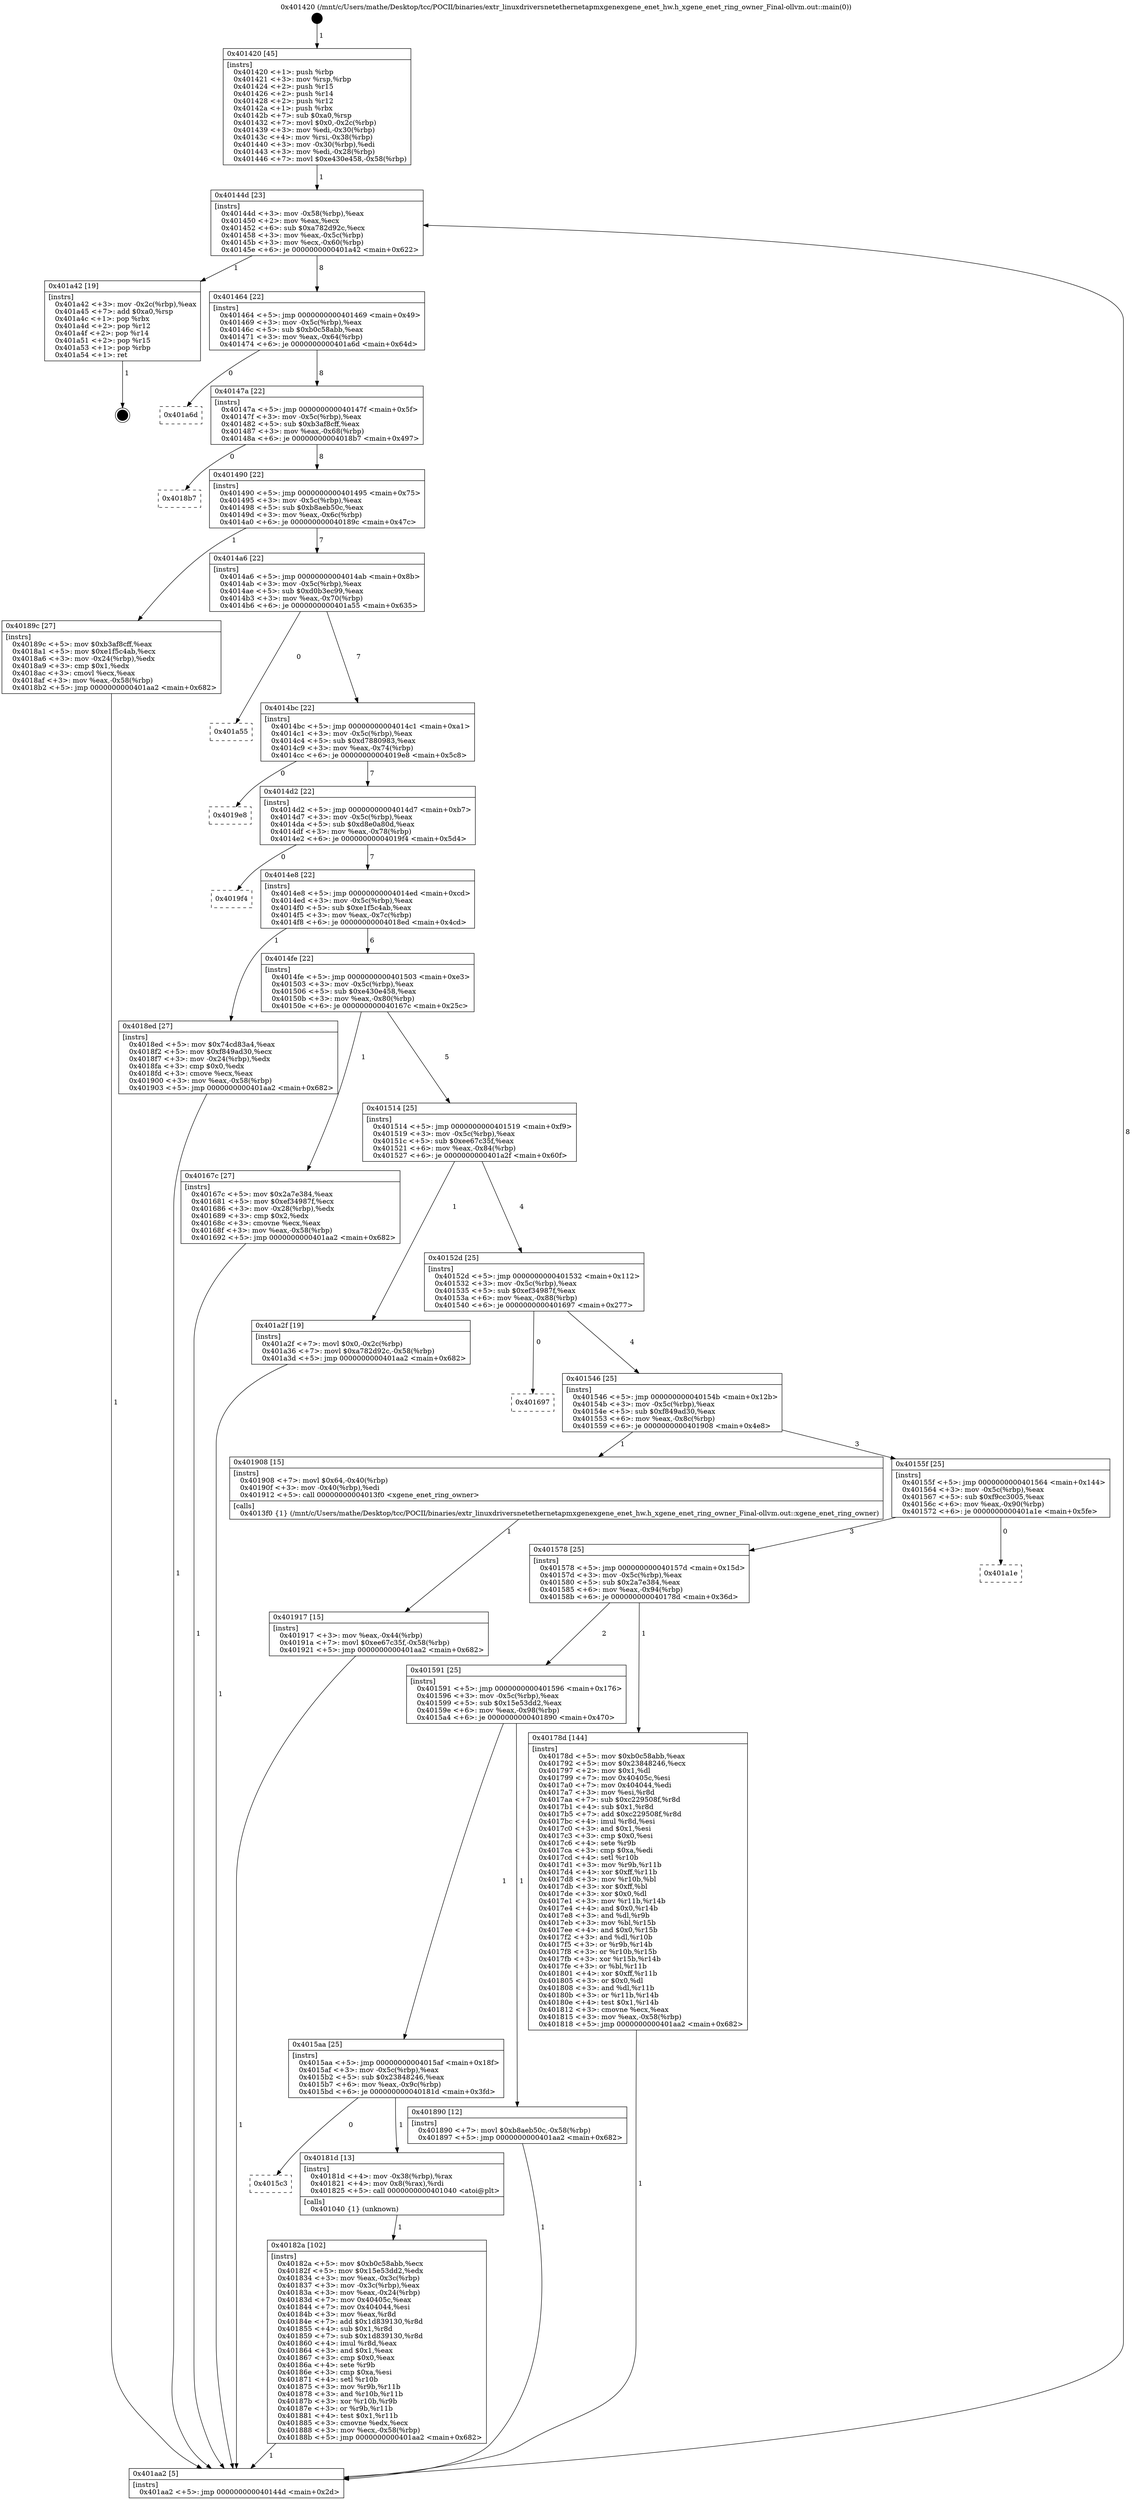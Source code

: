 digraph "0x401420" {
  label = "0x401420 (/mnt/c/Users/mathe/Desktop/tcc/POCII/binaries/extr_linuxdriversnetethernetapmxgenexgene_enet_hw.h_xgene_enet_ring_owner_Final-ollvm.out::main(0))"
  labelloc = "t"
  node[shape=record]

  Entry [label="",width=0.3,height=0.3,shape=circle,fillcolor=black,style=filled]
  "0x40144d" [label="{
     0x40144d [23]\l
     | [instrs]\l
     &nbsp;&nbsp;0x40144d \<+3\>: mov -0x58(%rbp),%eax\l
     &nbsp;&nbsp;0x401450 \<+2\>: mov %eax,%ecx\l
     &nbsp;&nbsp;0x401452 \<+6\>: sub $0xa782d92c,%ecx\l
     &nbsp;&nbsp;0x401458 \<+3\>: mov %eax,-0x5c(%rbp)\l
     &nbsp;&nbsp;0x40145b \<+3\>: mov %ecx,-0x60(%rbp)\l
     &nbsp;&nbsp;0x40145e \<+6\>: je 0000000000401a42 \<main+0x622\>\l
  }"]
  "0x401a42" [label="{
     0x401a42 [19]\l
     | [instrs]\l
     &nbsp;&nbsp;0x401a42 \<+3\>: mov -0x2c(%rbp),%eax\l
     &nbsp;&nbsp;0x401a45 \<+7\>: add $0xa0,%rsp\l
     &nbsp;&nbsp;0x401a4c \<+1\>: pop %rbx\l
     &nbsp;&nbsp;0x401a4d \<+2\>: pop %r12\l
     &nbsp;&nbsp;0x401a4f \<+2\>: pop %r14\l
     &nbsp;&nbsp;0x401a51 \<+2\>: pop %r15\l
     &nbsp;&nbsp;0x401a53 \<+1\>: pop %rbp\l
     &nbsp;&nbsp;0x401a54 \<+1\>: ret\l
  }"]
  "0x401464" [label="{
     0x401464 [22]\l
     | [instrs]\l
     &nbsp;&nbsp;0x401464 \<+5\>: jmp 0000000000401469 \<main+0x49\>\l
     &nbsp;&nbsp;0x401469 \<+3\>: mov -0x5c(%rbp),%eax\l
     &nbsp;&nbsp;0x40146c \<+5\>: sub $0xb0c58abb,%eax\l
     &nbsp;&nbsp;0x401471 \<+3\>: mov %eax,-0x64(%rbp)\l
     &nbsp;&nbsp;0x401474 \<+6\>: je 0000000000401a6d \<main+0x64d\>\l
  }"]
  Exit [label="",width=0.3,height=0.3,shape=circle,fillcolor=black,style=filled,peripheries=2]
  "0x401a6d" [label="{
     0x401a6d\l
  }", style=dashed]
  "0x40147a" [label="{
     0x40147a [22]\l
     | [instrs]\l
     &nbsp;&nbsp;0x40147a \<+5\>: jmp 000000000040147f \<main+0x5f\>\l
     &nbsp;&nbsp;0x40147f \<+3\>: mov -0x5c(%rbp),%eax\l
     &nbsp;&nbsp;0x401482 \<+5\>: sub $0xb3af8cff,%eax\l
     &nbsp;&nbsp;0x401487 \<+3\>: mov %eax,-0x68(%rbp)\l
     &nbsp;&nbsp;0x40148a \<+6\>: je 00000000004018b7 \<main+0x497\>\l
  }"]
  "0x401917" [label="{
     0x401917 [15]\l
     | [instrs]\l
     &nbsp;&nbsp;0x401917 \<+3\>: mov %eax,-0x44(%rbp)\l
     &nbsp;&nbsp;0x40191a \<+7\>: movl $0xee67c35f,-0x58(%rbp)\l
     &nbsp;&nbsp;0x401921 \<+5\>: jmp 0000000000401aa2 \<main+0x682\>\l
  }"]
  "0x4018b7" [label="{
     0x4018b7\l
  }", style=dashed]
  "0x401490" [label="{
     0x401490 [22]\l
     | [instrs]\l
     &nbsp;&nbsp;0x401490 \<+5\>: jmp 0000000000401495 \<main+0x75\>\l
     &nbsp;&nbsp;0x401495 \<+3\>: mov -0x5c(%rbp),%eax\l
     &nbsp;&nbsp;0x401498 \<+5\>: sub $0xb8aeb50c,%eax\l
     &nbsp;&nbsp;0x40149d \<+3\>: mov %eax,-0x6c(%rbp)\l
     &nbsp;&nbsp;0x4014a0 \<+6\>: je 000000000040189c \<main+0x47c\>\l
  }"]
  "0x40182a" [label="{
     0x40182a [102]\l
     | [instrs]\l
     &nbsp;&nbsp;0x40182a \<+5\>: mov $0xb0c58abb,%ecx\l
     &nbsp;&nbsp;0x40182f \<+5\>: mov $0x15e53dd2,%edx\l
     &nbsp;&nbsp;0x401834 \<+3\>: mov %eax,-0x3c(%rbp)\l
     &nbsp;&nbsp;0x401837 \<+3\>: mov -0x3c(%rbp),%eax\l
     &nbsp;&nbsp;0x40183a \<+3\>: mov %eax,-0x24(%rbp)\l
     &nbsp;&nbsp;0x40183d \<+7\>: mov 0x40405c,%eax\l
     &nbsp;&nbsp;0x401844 \<+7\>: mov 0x404044,%esi\l
     &nbsp;&nbsp;0x40184b \<+3\>: mov %eax,%r8d\l
     &nbsp;&nbsp;0x40184e \<+7\>: add $0x1d839130,%r8d\l
     &nbsp;&nbsp;0x401855 \<+4\>: sub $0x1,%r8d\l
     &nbsp;&nbsp;0x401859 \<+7\>: sub $0x1d839130,%r8d\l
     &nbsp;&nbsp;0x401860 \<+4\>: imul %r8d,%eax\l
     &nbsp;&nbsp;0x401864 \<+3\>: and $0x1,%eax\l
     &nbsp;&nbsp;0x401867 \<+3\>: cmp $0x0,%eax\l
     &nbsp;&nbsp;0x40186a \<+4\>: sete %r9b\l
     &nbsp;&nbsp;0x40186e \<+3\>: cmp $0xa,%esi\l
     &nbsp;&nbsp;0x401871 \<+4\>: setl %r10b\l
     &nbsp;&nbsp;0x401875 \<+3\>: mov %r9b,%r11b\l
     &nbsp;&nbsp;0x401878 \<+3\>: and %r10b,%r11b\l
     &nbsp;&nbsp;0x40187b \<+3\>: xor %r10b,%r9b\l
     &nbsp;&nbsp;0x40187e \<+3\>: or %r9b,%r11b\l
     &nbsp;&nbsp;0x401881 \<+4\>: test $0x1,%r11b\l
     &nbsp;&nbsp;0x401885 \<+3\>: cmovne %edx,%ecx\l
     &nbsp;&nbsp;0x401888 \<+3\>: mov %ecx,-0x58(%rbp)\l
     &nbsp;&nbsp;0x40188b \<+5\>: jmp 0000000000401aa2 \<main+0x682\>\l
  }"]
  "0x40189c" [label="{
     0x40189c [27]\l
     | [instrs]\l
     &nbsp;&nbsp;0x40189c \<+5\>: mov $0xb3af8cff,%eax\l
     &nbsp;&nbsp;0x4018a1 \<+5\>: mov $0xe1f5c4ab,%ecx\l
     &nbsp;&nbsp;0x4018a6 \<+3\>: mov -0x24(%rbp),%edx\l
     &nbsp;&nbsp;0x4018a9 \<+3\>: cmp $0x1,%edx\l
     &nbsp;&nbsp;0x4018ac \<+3\>: cmovl %ecx,%eax\l
     &nbsp;&nbsp;0x4018af \<+3\>: mov %eax,-0x58(%rbp)\l
     &nbsp;&nbsp;0x4018b2 \<+5\>: jmp 0000000000401aa2 \<main+0x682\>\l
  }"]
  "0x4014a6" [label="{
     0x4014a6 [22]\l
     | [instrs]\l
     &nbsp;&nbsp;0x4014a6 \<+5\>: jmp 00000000004014ab \<main+0x8b\>\l
     &nbsp;&nbsp;0x4014ab \<+3\>: mov -0x5c(%rbp),%eax\l
     &nbsp;&nbsp;0x4014ae \<+5\>: sub $0xd0b3ec99,%eax\l
     &nbsp;&nbsp;0x4014b3 \<+3\>: mov %eax,-0x70(%rbp)\l
     &nbsp;&nbsp;0x4014b6 \<+6\>: je 0000000000401a55 \<main+0x635\>\l
  }"]
  "0x4015c3" [label="{
     0x4015c3\l
  }", style=dashed]
  "0x401a55" [label="{
     0x401a55\l
  }", style=dashed]
  "0x4014bc" [label="{
     0x4014bc [22]\l
     | [instrs]\l
     &nbsp;&nbsp;0x4014bc \<+5\>: jmp 00000000004014c1 \<main+0xa1\>\l
     &nbsp;&nbsp;0x4014c1 \<+3\>: mov -0x5c(%rbp),%eax\l
     &nbsp;&nbsp;0x4014c4 \<+5\>: sub $0xd7880983,%eax\l
     &nbsp;&nbsp;0x4014c9 \<+3\>: mov %eax,-0x74(%rbp)\l
     &nbsp;&nbsp;0x4014cc \<+6\>: je 00000000004019e8 \<main+0x5c8\>\l
  }"]
  "0x40181d" [label="{
     0x40181d [13]\l
     | [instrs]\l
     &nbsp;&nbsp;0x40181d \<+4\>: mov -0x38(%rbp),%rax\l
     &nbsp;&nbsp;0x401821 \<+4\>: mov 0x8(%rax),%rdi\l
     &nbsp;&nbsp;0x401825 \<+5\>: call 0000000000401040 \<atoi@plt\>\l
     | [calls]\l
     &nbsp;&nbsp;0x401040 \{1\} (unknown)\l
  }"]
  "0x4019e8" [label="{
     0x4019e8\l
  }", style=dashed]
  "0x4014d2" [label="{
     0x4014d2 [22]\l
     | [instrs]\l
     &nbsp;&nbsp;0x4014d2 \<+5\>: jmp 00000000004014d7 \<main+0xb7\>\l
     &nbsp;&nbsp;0x4014d7 \<+3\>: mov -0x5c(%rbp),%eax\l
     &nbsp;&nbsp;0x4014da \<+5\>: sub $0xd8e0a80d,%eax\l
     &nbsp;&nbsp;0x4014df \<+3\>: mov %eax,-0x78(%rbp)\l
     &nbsp;&nbsp;0x4014e2 \<+6\>: je 00000000004019f4 \<main+0x5d4\>\l
  }"]
  "0x4015aa" [label="{
     0x4015aa [25]\l
     | [instrs]\l
     &nbsp;&nbsp;0x4015aa \<+5\>: jmp 00000000004015af \<main+0x18f\>\l
     &nbsp;&nbsp;0x4015af \<+3\>: mov -0x5c(%rbp),%eax\l
     &nbsp;&nbsp;0x4015b2 \<+5\>: sub $0x23848246,%eax\l
     &nbsp;&nbsp;0x4015b7 \<+6\>: mov %eax,-0x9c(%rbp)\l
     &nbsp;&nbsp;0x4015bd \<+6\>: je 000000000040181d \<main+0x3fd\>\l
  }"]
  "0x4019f4" [label="{
     0x4019f4\l
  }", style=dashed]
  "0x4014e8" [label="{
     0x4014e8 [22]\l
     | [instrs]\l
     &nbsp;&nbsp;0x4014e8 \<+5\>: jmp 00000000004014ed \<main+0xcd\>\l
     &nbsp;&nbsp;0x4014ed \<+3\>: mov -0x5c(%rbp),%eax\l
     &nbsp;&nbsp;0x4014f0 \<+5\>: sub $0xe1f5c4ab,%eax\l
     &nbsp;&nbsp;0x4014f5 \<+3\>: mov %eax,-0x7c(%rbp)\l
     &nbsp;&nbsp;0x4014f8 \<+6\>: je 00000000004018ed \<main+0x4cd\>\l
  }"]
  "0x401890" [label="{
     0x401890 [12]\l
     | [instrs]\l
     &nbsp;&nbsp;0x401890 \<+7\>: movl $0xb8aeb50c,-0x58(%rbp)\l
     &nbsp;&nbsp;0x401897 \<+5\>: jmp 0000000000401aa2 \<main+0x682\>\l
  }"]
  "0x4018ed" [label="{
     0x4018ed [27]\l
     | [instrs]\l
     &nbsp;&nbsp;0x4018ed \<+5\>: mov $0x74cd83a4,%eax\l
     &nbsp;&nbsp;0x4018f2 \<+5\>: mov $0xf849ad30,%ecx\l
     &nbsp;&nbsp;0x4018f7 \<+3\>: mov -0x24(%rbp),%edx\l
     &nbsp;&nbsp;0x4018fa \<+3\>: cmp $0x0,%edx\l
     &nbsp;&nbsp;0x4018fd \<+3\>: cmove %ecx,%eax\l
     &nbsp;&nbsp;0x401900 \<+3\>: mov %eax,-0x58(%rbp)\l
     &nbsp;&nbsp;0x401903 \<+5\>: jmp 0000000000401aa2 \<main+0x682\>\l
  }"]
  "0x4014fe" [label="{
     0x4014fe [22]\l
     | [instrs]\l
     &nbsp;&nbsp;0x4014fe \<+5\>: jmp 0000000000401503 \<main+0xe3\>\l
     &nbsp;&nbsp;0x401503 \<+3\>: mov -0x5c(%rbp),%eax\l
     &nbsp;&nbsp;0x401506 \<+5\>: sub $0xe430e458,%eax\l
     &nbsp;&nbsp;0x40150b \<+3\>: mov %eax,-0x80(%rbp)\l
     &nbsp;&nbsp;0x40150e \<+6\>: je 000000000040167c \<main+0x25c\>\l
  }"]
  "0x401591" [label="{
     0x401591 [25]\l
     | [instrs]\l
     &nbsp;&nbsp;0x401591 \<+5\>: jmp 0000000000401596 \<main+0x176\>\l
     &nbsp;&nbsp;0x401596 \<+3\>: mov -0x5c(%rbp),%eax\l
     &nbsp;&nbsp;0x401599 \<+5\>: sub $0x15e53dd2,%eax\l
     &nbsp;&nbsp;0x40159e \<+6\>: mov %eax,-0x98(%rbp)\l
     &nbsp;&nbsp;0x4015a4 \<+6\>: je 0000000000401890 \<main+0x470\>\l
  }"]
  "0x40167c" [label="{
     0x40167c [27]\l
     | [instrs]\l
     &nbsp;&nbsp;0x40167c \<+5\>: mov $0x2a7e384,%eax\l
     &nbsp;&nbsp;0x401681 \<+5\>: mov $0xef34987f,%ecx\l
     &nbsp;&nbsp;0x401686 \<+3\>: mov -0x28(%rbp),%edx\l
     &nbsp;&nbsp;0x401689 \<+3\>: cmp $0x2,%edx\l
     &nbsp;&nbsp;0x40168c \<+3\>: cmovne %ecx,%eax\l
     &nbsp;&nbsp;0x40168f \<+3\>: mov %eax,-0x58(%rbp)\l
     &nbsp;&nbsp;0x401692 \<+5\>: jmp 0000000000401aa2 \<main+0x682\>\l
  }"]
  "0x401514" [label="{
     0x401514 [25]\l
     | [instrs]\l
     &nbsp;&nbsp;0x401514 \<+5\>: jmp 0000000000401519 \<main+0xf9\>\l
     &nbsp;&nbsp;0x401519 \<+3\>: mov -0x5c(%rbp),%eax\l
     &nbsp;&nbsp;0x40151c \<+5\>: sub $0xee67c35f,%eax\l
     &nbsp;&nbsp;0x401521 \<+6\>: mov %eax,-0x84(%rbp)\l
     &nbsp;&nbsp;0x401527 \<+6\>: je 0000000000401a2f \<main+0x60f\>\l
  }"]
  "0x401aa2" [label="{
     0x401aa2 [5]\l
     | [instrs]\l
     &nbsp;&nbsp;0x401aa2 \<+5\>: jmp 000000000040144d \<main+0x2d\>\l
  }"]
  "0x401420" [label="{
     0x401420 [45]\l
     | [instrs]\l
     &nbsp;&nbsp;0x401420 \<+1\>: push %rbp\l
     &nbsp;&nbsp;0x401421 \<+3\>: mov %rsp,%rbp\l
     &nbsp;&nbsp;0x401424 \<+2\>: push %r15\l
     &nbsp;&nbsp;0x401426 \<+2\>: push %r14\l
     &nbsp;&nbsp;0x401428 \<+2\>: push %r12\l
     &nbsp;&nbsp;0x40142a \<+1\>: push %rbx\l
     &nbsp;&nbsp;0x40142b \<+7\>: sub $0xa0,%rsp\l
     &nbsp;&nbsp;0x401432 \<+7\>: movl $0x0,-0x2c(%rbp)\l
     &nbsp;&nbsp;0x401439 \<+3\>: mov %edi,-0x30(%rbp)\l
     &nbsp;&nbsp;0x40143c \<+4\>: mov %rsi,-0x38(%rbp)\l
     &nbsp;&nbsp;0x401440 \<+3\>: mov -0x30(%rbp),%edi\l
     &nbsp;&nbsp;0x401443 \<+3\>: mov %edi,-0x28(%rbp)\l
     &nbsp;&nbsp;0x401446 \<+7\>: movl $0xe430e458,-0x58(%rbp)\l
  }"]
  "0x40178d" [label="{
     0x40178d [144]\l
     | [instrs]\l
     &nbsp;&nbsp;0x40178d \<+5\>: mov $0xb0c58abb,%eax\l
     &nbsp;&nbsp;0x401792 \<+5\>: mov $0x23848246,%ecx\l
     &nbsp;&nbsp;0x401797 \<+2\>: mov $0x1,%dl\l
     &nbsp;&nbsp;0x401799 \<+7\>: mov 0x40405c,%esi\l
     &nbsp;&nbsp;0x4017a0 \<+7\>: mov 0x404044,%edi\l
     &nbsp;&nbsp;0x4017a7 \<+3\>: mov %esi,%r8d\l
     &nbsp;&nbsp;0x4017aa \<+7\>: sub $0xc229508f,%r8d\l
     &nbsp;&nbsp;0x4017b1 \<+4\>: sub $0x1,%r8d\l
     &nbsp;&nbsp;0x4017b5 \<+7\>: add $0xc229508f,%r8d\l
     &nbsp;&nbsp;0x4017bc \<+4\>: imul %r8d,%esi\l
     &nbsp;&nbsp;0x4017c0 \<+3\>: and $0x1,%esi\l
     &nbsp;&nbsp;0x4017c3 \<+3\>: cmp $0x0,%esi\l
     &nbsp;&nbsp;0x4017c6 \<+4\>: sete %r9b\l
     &nbsp;&nbsp;0x4017ca \<+3\>: cmp $0xa,%edi\l
     &nbsp;&nbsp;0x4017cd \<+4\>: setl %r10b\l
     &nbsp;&nbsp;0x4017d1 \<+3\>: mov %r9b,%r11b\l
     &nbsp;&nbsp;0x4017d4 \<+4\>: xor $0xff,%r11b\l
     &nbsp;&nbsp;0x4017d8 \<+3\>: mov %r10b,%bl\l
     &nbsp;&nbsp;0x4017db \<+3\>: xor $0xff,%bl\l
     &nbsp;&nbsp;0x4017de \<+3\>: xor $0x0,%dl\l
     &nbsp;&nbsp;0x4017e1 \<+3\>: mov %r11b,%r14b\l
     &nbsp;&nbsp;0x4017e4 \<+4\>: and $0x0,%r14b\l
     &nbsp;&nbsp;0x4017e8 \<+3\>: and %dl,%r9b\l
     &nbsp;&nbsp;0x4017eb \<+3\>: mov %bl,%r15b\l
     &nbsp;&nbsp;0x4017ee \<+4\>: and $0x0,%r15b\l
     &nbsp;&nbsp;0x4017f2 \<+3\>: and %dl,%r10b\l
     &nbsp;&nbsp;0x4017f5 \<+3\>: or %r9b,%r14b\l
     &nbsp;&nbsp;0x4017f8 \<+3\>: or %r10b,%r15b\l
     &nbsp;&nbsp;0x4017fb \<+3\>: xor %r15b,%r14b\l
     &nbsp;&nbsp;0x4017fe \<+3\>: or %bl,%r11b\l
     &nbsp;&nbsp;0x401801 \<+4\>: xor $0xff,%r11b\l
     &nbsp;&nbsp;0x401805 \<+3\>: or $0x0,%dl\l
     &nbsp;&nbsp;0x401808 \<+3\>: and %dl,%r11b\l
     &nbsp;&nbsp;0x40180b \<+3\>: or %r11b,%r14b\l
     &nbsp;&nbsp;0x40180e \<+4\>: test $0x1,%r14b\l
     &nbsp;&nbsp;0x401812 \<+3\>: cmovne %ecx,%eax\l
     &nbsp;&nbsp;0x401815 \<+3\>: mov %eax,-0x58(%rbp)\l
     &nbsp;&nbsp;0x401818 \<+5\>: jmp 0000000000401aa2 \<main+0x682\>\l
  }"]
  "0x401a2f" [label="{
     0x401a2f [19]\l
     | [instrs]\l
     &nbsp;&nbsp;0x401a2f \<+7\>: movl $0x0,-0x2c(%rbp)\l
     &nbsp;&nbsp;0x401a36 \<+7\>: movl $0xa782d92c,-0x58(%rbp)\l
     &nbsp;&nbsp;0x401a3d \<+5\>: jmp 0000000000401aa2 \<main+0x682\>\l
  }"]
  "0x40152d" [label="{
     0x40152d [25]\l
     | [instrs]\l
     &nbsp;&nbsp;0x40152d \<+5\>: jmp 0000000000401532 \<main+0x112\>\l
     &nbsp;&nbsp;0x401532 \<+3\>: mov -0x5c(%rbp),%eax\l
     &nbsp;&nbsp;0x401535 \<+5\>: sub $0xef34987f,%eax\l
     &nbsp;&nbsp;0x40153a \<+6\>: mov %eax,-0x88(%rbp)\l
     &nbsp;&nbsp;0x401540 \<+6\>: je 0000000000401697 \<main+0x277\>\l
  }"]
  "0x401578" [label="{
     0x401578 [25]\l
     | [instrs]\l
     &nbsp;&nbsp;0x401578 \<+5\>: jmp 000000000040157d \<main+0x15d\>\l
     &nbsp;&nbsp;0x40157d \<+3\>: mov -0x5c(%rbp),%eax\l
     &nbsp;&nbsp;0x401580 \<+5\>: sub $0x2a7e384,%eax\l
     &nbsp;&nbsp;0x401585 \<+6\>: mov %eax,-0x94(%rbp)\l
     &nbsp;&nbsp;0x40158b \<+6\>: je 000000000040178d \<main+0x36d\>\l
  }"]
  "0x401697" [label="{
     0x401697\l
  }", style=dashed]
  "0x401546" [label="{
     0x401546 [25]\l
     | [instrs]\l
     &nbsp;&nbsp;0x401546 \<+5\>: jmp 000000000040154b \<main+0x12b\>\l
     &nbsp;&nbsp;0x40154b \<+3\>: mov -0x5c(%rbp),%eax\l
     &nbsp;&nbsp;0x40154e \<+5\>: sub $0xf849ad30,%eax\l
     &nbsp;&nbsp;0x401553 \<+6\>: mov %eax,-0x8c(%rbp)\l
     &nbsp;&nbsp;0x401559 \<+6\>: je 0000000000401908 \<main+0x4e8\>\l
  }"]
  "0x401a1e" [label="{
     0x401a1e\l
  }", style=dashed]
  "0x401908" [label="{
     0x401908 [15]\l
     | [instrs]\l
     &nbsp;&nbsp;0x401908 \<+7\>: movl $0x64,-0x40(%rbp)\l
     &nbsp;&nbsp;0x40190f \<+3\>: mov -0x40(%rbp),%edi\l
     &nbsp;&nbsp;0x401912 \<+5\>: call 00000000004013f0 \<xgene_enet_ring_owner\>\l
     | [calls]\l
     &nbsp;&nbsp;0x4013f0 \{1\} (/mnt/c/Users/mathe/Desktop/tcc/POCII/binaries/extr_linuxdriversnetethernetapmxgenexgene_enet_hw.h_xgene_enet_ring_owner_Final-ollvm.out::xgene_enet_ring_owner)\l
  }"]
  "0x40155f" [label="{
     0x40155f [25]\l
     | [instrs]\l
     &nbsp;&nbsp;0x40155f \<+5\>: jmp 0000000000401564 \<main+0x144\>\l
     &nbsp;&nbsp;0x401564 \<+3\>: mov -0x5c(%rbp),%eax\l
     &nbsp;&nbsp;0x401567 \<+5\>: sub $0xf9cc3005,%eax\l
     &nbsp;&nbsp;0x40156c \<+6\>: mov %eax,-0x90(%rbp)\l
     &nbsp;&nbsp;0x401572 \<+6\>: je 0000000000401a1e \<main+0x5fe\>\l
  }"]
  Entry -> "0x401420" [label=" 1"]
  "0x40144d" -> "0x401a42" [label=" 1"]
  "0x40144d" -> "0x401464" [label=" 8"]
  "0x401a42" -> Exit [label=" 1"]
  "0x401464" -> "0x401a6d" [label=" 0"]
  "0x401464" -> "0x40147a" [label=" 8"]
  "0x401a2f" -> "0x401aa2" [label=" 1"]
  "0x40147a" -> "0x4018b7" [label=" 0"]
  "0x40147a" -> "0x401490" [label=" 8"]
  "0x401917" -> "0x401aa2" [label=" 1"]
  "0x401490" -> "0x40189c" [label=" 1"]
  "0x401490" -> "0x4014a6" [label=" 7"]
  "0x401908" -> "0x401917" [label=" 1"]
  "0x4014a6" -> "0x401a55" [label=" 0"]
  "0x4014a6" -> "0x4014bc" [label=" 7"]
  "0x4018ed" -> "0x401aa2" [label=" 1"]
  "0x4014bc" -> "0x4019e8" [label=" 0"]
  "0x4014bc" -> "0x4014d2" [label=" 7"]
  "0x40189c" -> "0x401aa2" [label=" 1"]
  "0x4014d2" -> "0x4019f4" [label=" 0"]
  "0x4014d2" -> "0x4014e8" [label=" 7"]
  "0x40182a" -> "0x401aa2" [label=" 1"]
  "0x4014e8" -> "0x4018ed" [label=" 1"]
  "0x4014e8" -> "0x4014fe" [label=" 6"]
  "0x40181d" -> "0x40182a" [label=" 1"]
  "0x4014fe" -> "0x40167c" [label=" 1"]
  "0x4014fe" -> "0x401514" [label=" 5"]
  "0x40167c" -> "0x401aa2" [label=" 1"]
  "0x401420" -> "0x40144d" [label=" 1"]
  "0x401aa2" -> "0x40144d" [label=" 8"]
  "0x4015aa" -> "0x40181d" [label=" 1"]
  "0x401514" -> "0x401a2f" [label=" 1"]
  "0x401514" -> "0x40152d" [label=" 4"]
  "0x401890" -> "0x401aa2" [label=" 1"]
  "0x40152d" -> "0x401697" [label=" 0"]
  "0x40152d" -> "0x401546" [label=" 4"]
  "0x401591" -> "0x401890" [label=" 1"]
  "0x401546" -> "0x401908" [label=" 1"]
  "0x401546" -> "0x40155f" [label=" 3"]
  "0x4015aa" -> "0x4015c3" [label=" 0"]
  "0x40155f" -> "0x401a1e" [label=" 0"]
  "0x40155f" -> "0x401578" [label=" 3"]
  "0x401591" -> "0x4015aa" [label=" 1"]
  "0x401578" -> "0x40178d" [label=" 1"]
  "0x401578" -> "0x401591" [label=" 2"]
  "0x40178d" -> "0x401aa2" [label=" 1"]
}
